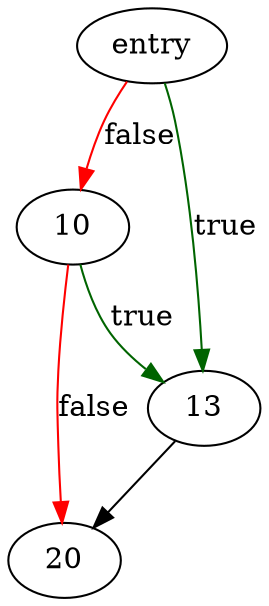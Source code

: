 digraph "pager_error" {
	// Node definitions.
	2 [label=entry];
	10;
	13;
	20;

	// Edge definitions.
	2 -> 10 [
		color=red
		label=false
	];
	2 -> 13 [
		color=darkgreen
		label=true
	];
	10 -> 13 [
		color=darkgreen
		label=true
	];
	10 -> 20 [
		color=red
		label=false
	];
	13 -> 20;
}